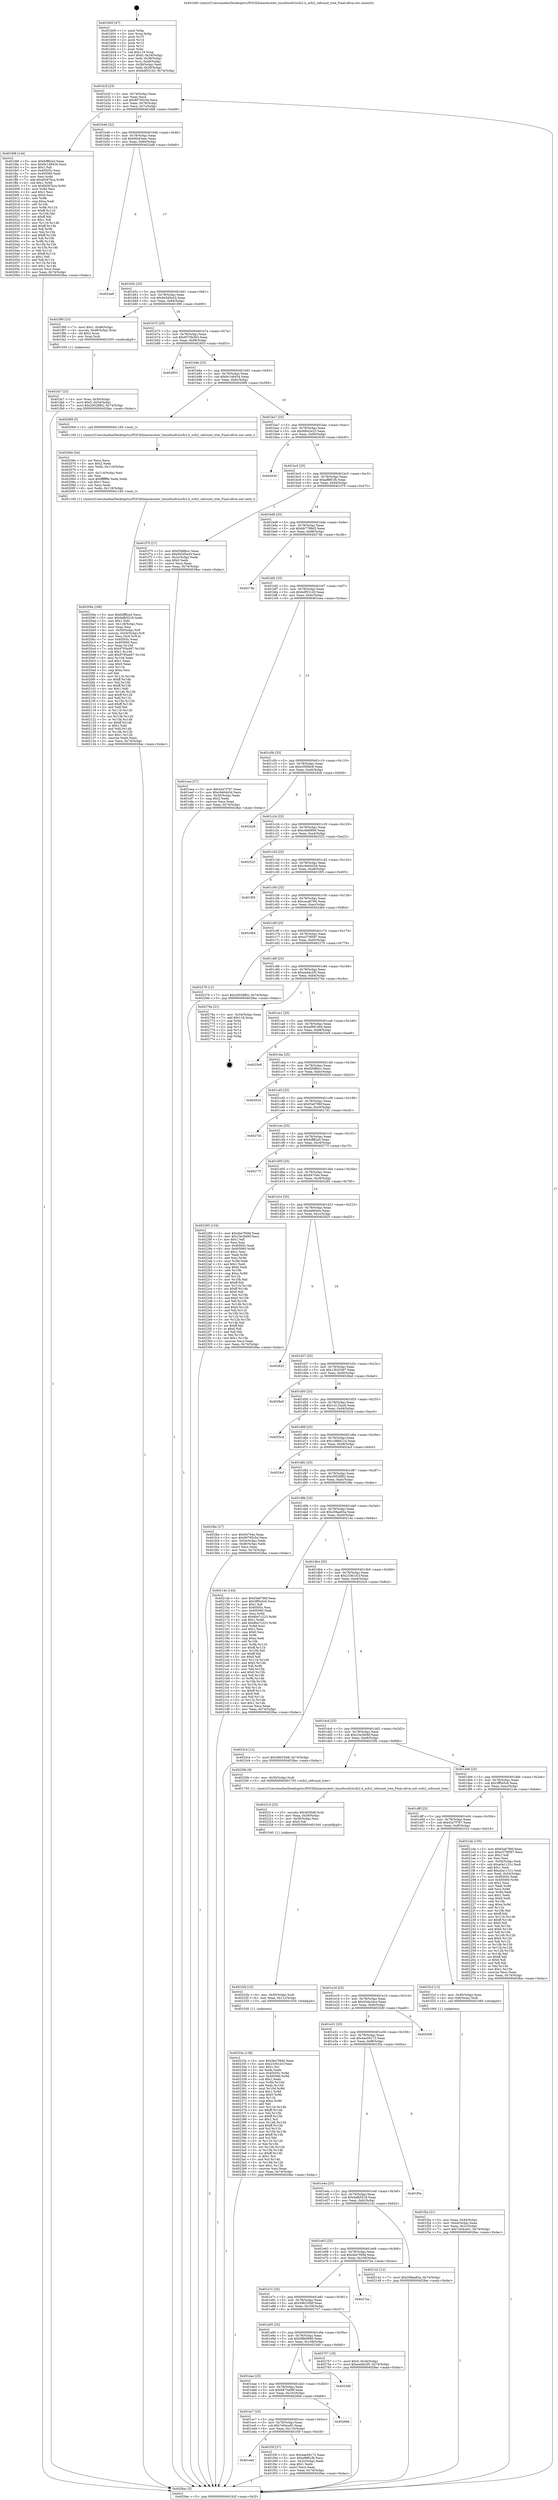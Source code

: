 digraph "0x401b00" {
  label = "0x401b00 (/mnt/c/Users/mathe/Desktop/tcc/POCII/binaries/extr_linuxfsocfs2ocfs2.h_ocfs2_refcount_tree_Final-ollvm.out::main(0))"
  labelloc = "t"
  node[shape=record]

  Entry [label="",width=0.3,height=0.3,shape=circle,fillcolor=black,style=filled]
  "0x401b2f" [label="{
     0x401b2f [23]\l
     | [instrs]\l
     &nbsp;&nbsp;0x401b2f \<+3\>: mov -0x74(%rbp),%eax\l
     &nbsp;&nbsp;0x401b32 \<+2\>: mov %eax,%ecx\l
     &nbsp;&nbsp;0x401b34 \<+6\>: sub $0x90795c5d,%ecx\l
     &nbsp;&nbsp;0x401b3a \<+3\>: mov %eax,-0x78(%rbp)\l
     &nbsp;&nbsp;0x401b3d \<+3\>: mov %ecx,-0x7c(%rbp)\l
     &nbsp;&nbsp;0x401b40 \<+6\>: je 0000000000401fd9 \<main+0x4d9\>\l
  }"]
  "0x401fd9" [label="{
     0x401fd9 [144]\l
     | [instrs]\l
     &nbsp;&nbsp;0x401fd9 \<+5\>: mov $0xfcff82a5,%eax\l
     &nbsp;&nbsp;0x401fde \<+5\>: mov $0x9c148434,%ecx\l
     &nbsp;&nbsp;0x401fe3 \<+2\>: mov $0x1,%dl\l
     &nbsp;&nbsp;0x401fe5 \<+7\>: mov 0x40505c,%esi\l
     &nbsp;&nbsp;0x401fec \<+7\>: mov 0x405060,%edi\l
     &nbsp;&nbsp;0x401ff3 \<+3\>: mov %esi,%r8d\l
     &nbsp;&nbsp;0x401ff6 \<+7\>: add $0xfd387bca,%r8d\l
     &nbsp;&nbsp;0x401ffd \<+4\>: sub $0x1,%r8d\l
     &nbsp;&nbsp;0x402001 \<+7\>: sub $0xfd387bca,%r8d\l
     &nbsp;&nbsp;0x402008 \<+4\>: imul %r8d,%esi\l
     &nbsp;&nbsp;0x40200c \<+3\>: and $0x1,%esi\l
     &nbsp;&nbsp;0x40200f \<+3\>: cmp $0x0,%esi\l
     &nbsp;&nbsp;0x402012 \<+4\>: sete %r9b\l
     &nbsp;&nbsp;0x402016 \<+3\>: cmp $0xa,%edi\l
     &nbsp;&nbsp;0x402019 \<+4\>: setl %r10b\l
     &nbsp;&nbsp;0x40201d \<+3\>: mov %r9b,%r11b\l
     &nbsp;&nbsp;0x402020 \<+4\>: xor $0xff,%r11b\l
     &nbsp;&nbsp;0x402024 \<+3\>: mov %r10b,%bl\l
     &nbsp;&nbsp;0x402027 \<+3\>: xor $0xff,%bl\l
     &nbsp;&nbsp;0x40202a \<+3\>: xor $0x1,%dl\l
     &nbsp;&nbsp;0x40202d \<+3\>: mov %r11b,%r14b\l
     &nbsp;&nbsp;0x402030 \<+4\>: and $0xff,%r14b\l
     &nbsp;&nbsp;0x402034 \<+3\>: and %dl,%r9b\l
     &nbsp;&nbsp;0x402037 \<+3\>: mov %bl,%r15b\l
     &nbsp;&nbsp;0x40203a \<+4\>: and $0xff,%r15b\l
     &nbsp;&nbsp;0x40203e \<+3\>: and %dl,%r10b\l
     &nbsp;&nbsp;0x402041 \<+3\>: or %r9b,%r14b\l
     &nbsp;&nbsp;0x402044 \<+3\>: or %r10b,%r15b\l
     &nbsp;&nbsp;0x402047 \<+3\>: xor %r15b,%r14b\l
     &nbsp;&nbsp;0x40204a \<+3\>: or %bl,%r11b\l
     &nbsp;&nbsp;0x40204d \<+4\>: xor $0xff,%r11b\l
     &nbsp;&nbsp;0x402051 \<+3\>: or $0x1,%dl\l
     &nbsp;&nbsp;0x402054 \<+3\>: and %dl,%r11b\l
     &nbsp;&nbsp;0x402057 \<+3\>: or %r11b,%r14b\l
     &nbsp;&nbsp;0x40205a \<+4\>: test $0x1,%r14b\l
     &nbsp;&nbsp;0x40205e \<+3\>: cmovne %ecx,%eax\l
     &nbsp;&nbsp;0x402061 \<+3\>: mov %eax,-0x74(%rbp)\l
     &nbsp;&nbsp;0x402064 \<+5\>: jmp 00000000004028ac \<main+0xdac\>\l
  }"]
  "0x401b46" [label="{
     0x401b46 [22]\l
     | [instrs]\l
     &nbsp;&nbsp;0x401b46 \<+5\>: jmp 0000000000401b4b \<main+0x4b\>\l
     &nbsp;&nbsp;0x401b4b \<+3\>: mov -0x78(%rbp),%eax\l
     &nbsp;&nbsp;0x401b4e \<+5\>: sub $0x90c63eec,%eax\l
     &nbsp;&nbsp;0x401b53 \<+3\>: mov %eax,-0x80(%rbp)\l
     &nbsp;&nbsp;0x401b56 \<+6\>: je 00000000004024a8 \<main+0x9a8\>\l
  }"]
  Exit [label="",width=0.3,height=0.3,shape=circle,fillcolor=black,style=filled,peripheries=2]
  "0x4024a8" [label="{
     0x4024a8\l
  }", style=dashed]
  "0x401b5c" [label="{
     0x401b5c [25]\l
     | [instrs]\l
     &nbsp;&nbsp;0x401b5c \<+5\>: jmp 0000000000401b61 \<main+0x61\>\l
     &nbsp;&nbsp;0x401b61 \<+3\>: mov -0x78(%rbp),%eax\l
     &nbsp;&nbsp;0x401b64 \<+5\>: sub $0x945d5e43,%eax\l
     &nbsp;&nbsp;0x401b69 \<+6\>: mov %eax,-0x84(%rbp)\l
     &nbsp;&nbsp;0x401b6f \<+6\>: je 0000000000401f90 \<main+0x490\>\l
  }"]
  "0x40233a" [label="{
     0x40233a [138]\l
     | [instrs]\l
     &nbsp;&nbsp;0x40233a \<+5\>: mov $0x4be7f49d,%eax\l
     &nbsp;&nbsp;0x40233f \<+5\>: mov $0x23361d1f,%esi\l
     &nbsp;&nbsp;0x402344 \<+2\>: mov $0x1,%cl\l
     &nbsp;&nbsp;0x402346 \<+2\>: xor %edx,%edx\l
     &nbsp;&nbsp;0x402348 \<+8\>: mov 0x40505c,%r8d\l
     &nbsp;&nbsp;0x402350 \<+8\>: mov 0x405060,%r9d\l
     &nbsp;&nbsp;0x402358 \<+3\>: sub $0x1,%edx\l
     &nbsp;&nbsp;0x40235b \<+3\>: mov %r8d,%r10d\l
     &nbsp;&nbsp;0x40235e \<+3\>: add %edx,%r10d\l
     &nbsp;&nbsp;0x402361 \<+4\>: imul %r10d,%r8d\l
     &nbsp;&nbsp;0x402365 \<+4\>: and $0x1,%r8d\l
     &nbsp;&nbsp;0x402369 \<+4\>: cmp $0x0,%r8d\l
     &nbsp;&nbsp;0x40236d \<+4\>: sete %r11b\l
     &nbsp;&nbsp;0x402371 \<+4\>: cmp $0xa,%r9d\l
     &nbsp;&nbsp;0x402375 \<+3\>: setl %bl\l
     &nbsp;&nbsp;0x402378 \<+3\>: mov %r11b,%r14b\l
     &nbsp;&nbsp;0x40237b \<+4\>: xor $0xff,%r14b\l
     &nbsp;&nbsp;0x40237f \<+3\>: mov %bl,%r15b\l
     &nbsp;&nbsp;0x402382 \<+4\>: xor $0xff,%r15b\l
     &nbsp;&nbsp;0x402386 \<+3\>: xor $0x1,%cl\l
     &nbsp;&nbsp;0x402389 \<+3\>: mov %r14b,%r12b\l
     &nbsp;&nbsp;0x40238c \<+4\>: and $0xff,%r12b\l
     &nbsp;&nbsp;0x402390 \<+3\>: and %cl,%r11b\l
     &nbsp;&nbsp;0x402393 \<+3\>: mov %r15b,%r13b\l
     &nbsp;&nbsp;0x402396 \<+4\>: and $0xff,%r13b\l
     &nbsp;&nbsp;0x40239a \<+2\>: and %cl,%bl\l
     &nbsp;&nbsp;0x40239c \<+3\>: or %r11b,%r12b\l
     &nbsp;&nbsp;0x40239f \<+3\>: or %bl,%r13b\l
     &nbsp;&nbsp;0x4023a2 \<+3\>: xor %r13b,%r12b\l
     &nbsp;&nbsp;0x4023a5 \<+3\>: or %r15b,%r14b\l
     &nbsp;&nbsp;0x4023a8 \<+4\>: xor $0xff,%r14b\l
     &nbsp;&nbsp;0x4023ac \<+3\>: or $0x1,%cl\l
     &nbsp;&nbsp;0x4023af \<+3\>: and %cl,%r14b\l
     &nbsp;&nbsp;0x4023b2 \<+3\>: or %r14b,%r12b\l
     &nbsp;&nbsp;0x4023b5 \<+4\>: test $0x1,%r12b\l
     &nbsp;&nbsp;0x4023b9 \<+3\>: cmovne %esi,%eax\l
     &nbsp;&nbsp;0x4023bc \<+3\>: mov %eax,-0x74(%rbp)\l
     &nbsp;&nbsp;0x4023bf \<+5\>: jmp 00000000004028ac \<main+0xdac\>\l
  }"]
  "0x401f90" [label="{
     0x401f90 [23]\l
     | [instrs]\l
     &nbsp;&nbsp;0x401f90 \<+7\>: movl $0x1,-0x48(%rbp)\l
     &nbsp;&nbsp;0x401f97 \<+4\>: movslq -0x48(%rbp),%rax\l
     &nbsp;&nbsp;0x401f9b \<+4\>: shl $0x2,%rax\l
     &nbsp;&nbsp;0x401f9f \<+3\>: mov %rax,%rdi\l
     &nbsp;&nbsp;0x401fa2 \<+5\>: call 0000000000401050 \<malloc@plt\>\l
     | [calls]\l
     &nbsp;&nbsp;0x401050 \{1\} (unknown)\l
  }"]
  "0x401b75" [label="{
     0x401b75 [25]\l
     | [instrs]\l
     &nbsp;&nbsp;0x401b75 \<+5\>: jmp 0000000000401b7a \<main+0x7a\>\l
     &nbsp;&nbsp;0x401b7a \<+3\>: mov -0x78(%rbp),%eax\l
     &nbsp;&nbsp;0x401b7d \<+5\>: sub $0x9570b363,%eax\l
     &nbsp;&nbsp;0x401b82 \<+6\>: mov %eax,-0x88(%rbp)\l
     &nbsp;&nbsp;0x401b88 \<+6\>: je 0000000000402853 \<main+0xd53\>\l
  }"]
  "0x40232b" [label="{
     0x40232b [15]\l
     | [instrs]\l
     &nbsp;&nbsp;0x40232b \<+4\>: mov -0x50(%rbp),%rdi\l
     &nbsp;&nbsp;0x40232f \<+6\>: mov %eax,-0x11c(%rbp)\l
     &nbsp;&nbsp;0x402335 \<+5\>: call 0000000000401030 \<free@plt\>\l
     | [calls]\l
     &nbsp;&nbsp;0x401030 \{1\} (unknown)\l
  }"]
  "0x402853" [label="{
     0x402853\l
  }", style=dashed]
  "0x401b8e" [label="{
     0x401b8e [25]\l
     | [instrs]\l
     &nbsp;&nbsp;0x401b8e \<+5\>: jmp 0000000000401b93 \<main+0x93\>\l
     &nbsp;&nbsp;0x401b93 \<+3\>: mov -0x78(%rbp),%eax\l
     &nbsp;&nbsp;0x401b96 \<+5\>: sub $0x9c148434,%eax\l
     &nbsp;&nbsp;0x401b9b \<+6\>: mov %eax,-0x8c(%rbp)\l
     &nbsp;&nbsp;0x401ba1 \<+6\>: je 0000000000402069 \<main+0x569\>\l
  }"]
  "0x402314" [label="{
     0x402314 [23]\l
     | [instrs]\l
     &nbsp;&nbsp;0x402314 \<+10\>: movabs $0x4030d6,%rdi\l
     &nbsp;&nbsp;0x40231e \<+3\>: mov %eax,-0x58(%rbp)\l
     &nbsp;&nbsp;0x402321 \<+3\>: mov -0x58(%rbp),%esi\l
     &nbsp;&nbsp;0x402324 \<+2\>: mov $0x0,%al\l
     &nbsp;&nbsp;0x402326 \<+5\>: call 0000000000401040 \<printf@plt\>\l
     | [calls]\l
     &nbsp;&nbsp;0x401040 \{1\} (unknown)\l
  }"]
  "0x402069" [label="{
     0x402069 [5]\l
     | [instrs]\l
     &nbsp;&nbsp;0x402069 \<+5\>: call 0000000000401160 \<next_i\>\l
     | [calls]\l
     &nbsp;&nbsp;0x401160 \{1\} (/mnt/c/Users/mathe/Desktop/tcc/POCII/binaries/extr_linuxfsocfs2ocfs2.h_ocfs2_refcount_tree_Final-ollvm.out::next_i)\l
  }"]
  "0x401ba7" [label="{
     0x401ba7 [25]\l
     | [instrs]\l
     &nbsp;&nbsp;0x401ba7 \<+5\>: jmp 0000000000401bac \<main+0xac\>\l
     &nbsp;&nbsp;0x401bac \<+3\>: mov -0x78(%rbp),%eax\l
     &nbsp;&nbsp;0x401baf \<+5\>: sub $0x9fb42e23,%eax\l
     &nbsp;&nbsp;0x401bb4 \<+6\>: mov %eax,-0x90(%rbp)\l
     &nbsp;&nbsp;0x401bba \<+6\>: je 0000000000402630 \<main+0xb30\>\l
  }"]
  "0x40209a" [label="{
     0x40209a [168]\l
     | [instrs]\l
     &nbsp;&nbsp;0x40209a \<+5\>: mov $0xfcff82a5,%ecx\l
     &nbsp;&nbsp;0x40209f \<+5\>: mov $0x4afb5518,%edx\l
     &nbsp;&nbsp;0x4020a4 \<+3\>: mov $0x1,%dil\l
     &nbsp;&nbsp;0x4020a7 \<+6\>: mov -0x118(%rbp),%esi\l
     &nbsp;&nbsp;0x4020ad \<+3\>: imul %eax,%esi\l
     &nbsp;&nbsp;0x4020b0 \<+4\>: mov -0x50(%rbp),%r8\l
     &nbsp;&nbsp;0x4020b4 \<+4\>: movslq -0x54(%rbp),%r9\l
     &nbsp;&nbsp;0x4020b8 \<+4\>: mov %esi,(%r8,%r9,4)\l
     &nbsp;&nbsp;0x4020bc \<+7\>: mov 0x40505c,%eax\l
     &nbsp;&nbsp;0x4020c3 \<+7\>: mov 0x405060,%esi\l
     &nbsp;&nbsp;0x4020ca \<+3\>: mov %eax,%r10d\l
     &nbsp;&nbsp;0x4020cd \<+7\>: sub $0x9795a497,%r10d\l
     &nbsp;&nbsp;0x4020d4 \<+4\>: sub $0x1,%r10d\l
     &nbsp;&nbsp;0x4020d8 \<+7\>: add $0x9795a497,%r10d\l
     &nbsp;&nbsp;0x4020df \<+4\>: imul %r10d,%eax\l
     &nbsp;&nbsp;0x4020e3 \<+3\>: and $0x1,%eax\l
     &nbsp;&nbsp;0x4020e6 \<+3\>: cmp $0x0,%eax\l
     &nbsp;&nbsp;0x4020e9 \<+4\>: sete %r11b\l
     &nbsp;&nbsp;0x4020ed \<+3\>: cmp $0xa,%esi\l
     &nbsp;&nbsp;0x4020f0 \<+3\>: setl %bl\l
     &nbsp;&nbsp;0x4020f3 \<+3\>: mov %r11b,%r14b\l
     &nbsp;&nbsp;0x4020f6 \<+4\>: xor $0xff,%r14b\l
     &nbsp;&nbsp;0x4020fa \<+3\>: mov %bl,%r15b\l
     &nbsp;&nbsp;0x4020fd \<+4\>: xor $0xff,%r15b\l
     &nbsp;&nbsp;0x402101 \<+4\>: xor $0x1,%dil\l
     &nbsp;&nbsp;0x402105 \<+3\>: mov %r14b,%r12b\l
     &nbsp;&nbsp;0x402108 \<+4\>: and $0xff,%r12b\l
     &nbsp;&nbsp;0x40210c \<+3\>: and %dil,%r11b\l
     &nbsp;&nbsp;0x40210f \<+3\>: mov %r15b,%r13b\l
     &nbsp;&nbsp;0x402112 \<+4\>: and $0xff,%r13b\l
     &nbsp;&nbsp;0x402116 \<+3\>: and %dil,%bl\l
     &nbsp;&nbsp;0x402119 \<+3\>: or %r11b,%r12b\l
     &nbsp;&nbsp;0x40211c \<+3\>: or %bl,%r13b\l
     &nbsp;&nbsp;0x40211f \<+3\>: xor %r13b,%r12b\l
     &nbsp;&nbsp;0x402122 \<+3\>: or %r15b,%r14b\l
     &nbsp;&nbsp;0x402125 \<+4\>: xor $0xff,%r14b\l
     &nbsp;&nbsp;0x402129 \<+4\>: or $0x1,%dil\l
     &nbsp;&nbsp;0x40212d \<+3\>: and %dil,%r14b\l
     &nbsp;&nbsp;0x402130 \<+3\>: or %r14b,%r12b\l
     &nbsp;&nbsp;0x402133 \<+4\>: test $0x1,%r12b\l
     &nbsp;&nbsp;0x402137 \<+3\>: cmovne %edx,%ecx\l
     &nbsp;&nbsp;0x40213a \<+3\>: mov %ecx,-0x74(%rbp)\l
     &nbsp;&nbsp;0x40213d \<+5\>: jmp 00000000004028ac \<main+0xdac\>\l
  }"]
  "0x402630" [label="{
     0x402630\l
  }", style=dashed]
  "0x401bc0" [label="{
     0x401bc0 [25]\l
     | [instrs]\l
     &nbsp;&nbsp;0x401bc0 \<+5\>: jmp 0000000000401bc5 \<main+0xc5\>\l
     &nbsp;&nbsp;0x401bc5 \<+3\>: mov -0x78(%rbp),%eax\l
     &nbsp;&nbsp;0x401bc8 \<+5\>: sub $0xaf8f61fb,%eax\l
     &nbsp;&nbsp;0x401bcd \<+6\>: mov %eax,-0x94(%rbp)\l
     &nbsp;&nbsp;0x401bd3 \<+6\>: je 0000000000401f75 \<main+0x475\>\l
  }"]
  "0x40206e" [label="{
     0x40206e [44]\l
     | [instrs]\l
     &nbsp;&nbsp;0x40206e \<+2\>: xor %ecx,%ecx\l
     &nbsp;&nbsp;0x402070 \<+5\>: mov $0x2,%edx\l
     &nbsp;&nbsp;0x402075 \<+6\>: mov %edx,-0x114(%rbp)\l
     &nbsp;&nbsp;0x40207b \<+1\>: cltd\l
     &nbsp;&nbsp;0x40207c \<+6\>: mov -0x114(%rbp),%esi\l
     &nbsp;&nbsp;0x402082 \<+2\>: idiv %esi\l
     &nbsp;&nbsp;0x402084 \<+6\>: imul $0xfffffffe,%edx,%edx\l
     &nbsp;&nbsp;0x40208a \<+3\>: sub $0x1,%ecx\l
     &nbsp;&nbsp;0x40208d \<+2\>: sub %ecx,%edx\l
     &nbsp;&nbsp;0x40208f \<+6\>: mov %edx,-0x118(%rbp)\l
     &nbsp;&nbsp;0x402095 \<+5\>: call 0000000000401160 \<next_i\>\l
     | [calls]\l
     &nbsp;&nbsp;0x401160 \{1\} (/mnt/c/Users/mathe/Desktop/tcc/POCII/binaries/extr_linuxfsocfs2ocfs2.h_ocfs2_refcount_tree_Final-ollvm.out::next_i)\l
  }"]
  "0x401f75" [label="{
     0x401f75 [27]\l
     | [instrs]\l
     &nbsp;&nbsp;0x401f75 \<+5\>: mov $0xf2fd8bcc,%eax\l
     &nbsp;&nbsp;0x401f7a \<+5\>: mov $0x945d5e43,%ecx\l
     &nbsp;&nbsp;0x401f7f \<+3\>: mov -0x2c(%rbp),%edx\l
     &nbsp;&nbsp;0x401f82 \<+3\>: cmp $0x0,%edx\l
     &nbsp;&nbsp;0x401f85 \<+3\>: cmove %ecx,%eax\l
     &nbsp;&nbsp;0x401f88 \<+3\>: mov %eax,-0x74(%rbp)\l
     &nbsp;&nbsp;0x401f8b \<+5\>: jmp 00000000004028ac \<main+0xdac\>\l
  }"]
  "0x401bd9" [label="{
     0x401bd9 [25]\l
     | [instrs]\l
     &nbsp;&nbsp;0x401bd9 \<+5\>: jmp 0000000000401bde \<main+0xde\>\l
     &nbsp;&nbsp;0x401bde \<+3\>: mov -0x78(%rbp),%eax\l
     &nbsp;&nbsp;0x401be1 \<+5\>: sub $0xbb7789d3,%eax\l
     &nbsp;&nbsp;0x401be6 \<+6\>: mov %eax,-0x98(%rbp)\l
     &nbsp;&nbsp;0x401bec \<+6\>: je 000000000040274b \<main+0xc4b\>\l
  }"]
  "0x401fa7" [label="{
     0x401fa7 [23]\l
     | [instrs]\l
     &nbsp;&nbsp;0x401fa7 \<+4\>: mov %rax,-0x50(%rbp)\l
     &nbsp;&nbsp;0x401fab \<+7\>: movl $0x0,-0x54(%rbp)\l
     &nbsp;&nbsp;0x401fb2 \<+7\>: movl $0x20028f62,-0x74(%rbp)\l
     &nbsp;&nbsp;0x401fb9 \<+5\>: jmp 00000000004028ac \<main+0xdac\>\l
  }"]
  "0x40274b" [label="{
     0x40274b\l
  }", style=dashed]
  "0x401bf2" [label="{
     0x401bf2 [25]\l
     | [instrs]\l
     &nbsp;&nbsp;0x401bf2 \<+5\>: jmp 0000000000401bf7 \<main+0xf7\>\l
     &nbsp;&nbsp;0x401bf7 \<+3\>: mov -0x78(%rbp),%eax\l
     &nbsp;&nbsp;0x401bfa \<+5\>: sub $0xbdf531d3,%eax\l
     &nbsp;&nbsp;0x401bff \<+6\>: mov %eax,-0x9c(%rbp)\l
     &nbsp;&nbsp;0x401c05 \<+6\>: je 0000000000401eea \<main+0x3ea\>\l
  }"]
  "0x401ee0" [label="{
     0x401ee0\l
  }", style=dashed]
  "0x401eea" [label="{
     0x401eea [27]\l
     | [instrs]\l
     &nbsp;&nbsp;0x401eea \<+5\>: mov $0x42e7f787,%eax\l
     &nbsp;&nbsp;0x401eef \<+5\>: mov $0xc9e6443d,%ecx\l
     &nbsp;&nbsp;0x401ef4 \<+3\>: mov -0x30(%rbp),%edx\l
     &nbsp;&nbsp;0x401ef7 \<+3\>: cmp $0x2,%edx\l
     &nbsp;&nbsp;0x401efa \<+3\>: cmovne %ecx,%eax\l
     &nbsp;&nbsp;0x401efd \<+3\>: mov %eax,-0x74(%rbp)\l
     &nbsp;&nbsp;0x401f00 \<+5\>: jmp 00000000004028ac \<main+0xdac\>\l
  }"]
  "0x401c0b" [label="{
     0x401c0b [25]\l
     | [instrs]\l
     &nbsp;&nbsp;0x401c0b \<+5\>: jmp 0000000000401c10 \<main+0x110\>\l
     &nbsp;&nbsp;0x401c10 \<+3\>: mov -0x78(%rbp),%eax\l
     &nbsp;&nbsp;0x401c13 \<+5\>: sub $0xc059fdc8,%eax\l
     &nbsp;&nbsp;0x401c18 \<+6\>: mov %eax,-0xa0(%rbp)\l
     &nbsp;&nbsp;0x401c1e \<+6\>: je 0000000000402428 \<main+0x928\>\l
  }"]
  "0x4028ac" [label="{
     0x4028ac [5]\l
     | [instrs]\l
     &nbsp;&nbsp;0x4028ac \<+5\>: jmp 0000000000401b2f \<main+0x2f\>\l
  }"]
  "0x401b00" [label="{
     0x401b00 [47]\l
     | [instrs]\l
     &nbsp;&nbsp;0x401b00 \<+1\>: push %rbp\l
     &nbsp;&nbsp;0x401b01 \<+3\>: mov %rsp,%rbp\l
     &nbsp;&nbsp;0x401b04 \<+2\>: push %r15\l
     &nbsp;&nbsp;0x401b06 \<+2\>: push %r14\l
     &nbsp;&nbsp;0x401b08 \<+2\>: push %r13\l
     &nbsp;&nbsp;0x401b0a \<+2\>: push %r12\l
     &nbsp;&nbsp;0x401b0c \<+1\>: push %rbx\l
     &nbsp;&nbsp;0x401b0d \<+7\>: sub $0x118,%rsp\l
     &nbsp;&nbsp;0x401b14 \<+7\>: movl $0x0,-0x34(%rbp)\l
     &nbsp;&nbsp;0x401b1b \<+3\>: mov %edi,-0x38(%rbp)\l
     &nbsp;&nbsp;0x401b1e \<+4\>: mov %rsi,-0x40(%rbp)\l
     &nbsp;&nbsp;0x401b22 \<+3\>: mov -0x38(%rbp),%edi\l
     &nbsp;&nbsp;0x401b25 \<+3\>: mov %edi,-0x30(%rbp)\l
     &nbsp;&nbsp;0x401b28 \<+7\>: movl $0xbdf531d3,-0x74(%rbp)\l
  }"]
  "0x401f3f" [label="{
     0x401f3f [27]\l
     | [instrs]\l
     &nbsp;&nbsp;0x401f3f \<+5\>: mov $0x4ae58172,%eax\l
     &nbsp;&nbsp;0x401f44 \<+5\>: mov $0xaf8f61fb,%ecx\l
     &nbsp;&nbsp;0x401f49 \<+3\>: mov -0x2c(%rbp),%edx\l
     &nbsp;&nbsp;0x401f4c \<+3\>: cmp $0x1,%edx\l
     &nbsp;&nbsp;0x401f4f \<+3\>: cmovl %ecx,%eax\l
     &nbsp;&nbsp;0x401f52 \<+3\>: mov %eax,-0x74(%rbp)\l
     &nbsp;&nbsp;0x401f55 \<+5\>: jmp 00000000004028ac \<main+0xdac\>\l
  }"]
  "0x402428" [label="{
     0x402428\l
  }", style=dashed]
  "0x401c24" [label="{
     0x401c24 [25]\l
     | [instrs]\l
     &nbsp;&nbsp;0x401c24 \<+5\>: jmp 0000000000401c29 \<main+0x129\>\l
     &nbsp;&nbsp;0x401c29 \<+3\>: mov -0x78(%rbp),%eax\l
     &nbsp;&nbsp;0x401c2c \<+5\>: sub $0xc9a69f49,%eax\l
     &nbsp;&nbsp;0x401c31 \<+6\>: mov %eax,-0xa4(%rbp)\l
     &nbsp;&nbsp;0x401c37 \<+6\>: je 0000000000402522 \<main+0xa22\>\l
  }"]
  "0x401ec7" [label="{
     0x401ec7 [25]\l
     | [instrs]\l
     &nbsp;&nbsp;0x401ec7 \<+5\>: jmp 0000000000401ecc \<main+0x3cc\>\l
     &nbsp;&nbsp;0x401ecc \<+3\>: mov -0x78(%rbp),%eax\l
     &nbsp;&nbsp;0x401ecf \<+5\>: sub $0x7e04ca91,%eax\l
     &nbsp;&nbsp;0x401ed4 \<+6\>: mov %eax,-0x110(%rbp)\l
     &nbsp;&nbsp;0x401eda \<+6\>: je 0000000000401f3f \<main+0x43f\>\l
  }"]
  "0x402522" [label="{
     0x402522\l
  }", style=dashed]
  "0x401c3d" [label="{
     0x401c3d [25]\l
     | [instrs]\l
     &nbsp;&nbsp;0x401c3d \<+5\>: jmp 0000000000401c42 \<main+0x142\>\l
     &nbsp;&nbsp;0x401c42 \<+3\>: mov -0x78(%rbp),%eax\l
     &nbsp;&nbsp;0x401c45 \<+5\>: sub $0xc9e6443d,%eax\l
     &nbsp;&nbsp;0x401c4a \<+6\>: mov %eax,-0xa8(%rbp)\l
     &nbsp;&nbsp;0x401c50 \<+6\>: je 0000000000401f05 \<main+0x405\>\l
  }"]
  "0x4026b6" [label="{
     0x4026b6\l
  }", style=dashed]
  "0x401f05" [label="{
     0x401f05\l
  }", style=dashed]
  "0x401c56" [label="{
     0x401c56 [25]\l
     | [instrs]\l
     &nbsp;&nbsp;0x401c56 \<+5\>: jmp 0000000000401c5b \<main+0x15b\>\l
     &nbsp;&nbsp;0x401c5b \<+3\>: mov -0x78(%rbp),%eax\l
     &nbsp;&nbsp;0x401c5e \<+5\>: sub $0xcaca6766,%eax\l
     &nbsp;&nbsp;0x401c63 \<+6\>: mov %eax,-0xac(%rbp)\l
     &nbsp;&nbsp;0x401c69 \<+6\>: je 00000000004024b4 \<main+0x9b4\>\l
  }"]
  "0x401eae" [label="{
     0x401eae [25]\l
     | [instrs]\l
     &nbsp;&nbsp;0x401eae \<+5\>: jmp 0000000000401eb3 \<main+0x3b3\>\l
     &nbsp;&nbsp;0x401eb3 \<+3\>: mov -0x78(%rbp),%eax\l
     &nbsp;&nbsp;0x401eb6 \<+5\>: sub $0x6873a09f,%eax\l
     &nbsp;&nbsp;0x401ebb \<+6\>: mov %eax,-0x10c(%rbp)\l
     &nbsp;&nbsp;0x401ec1 \<+6\>: je 00000000004026b6 \<main+0xbb6\>\l
  }"]
  "0x4024b4" [label="{
     0x4024b4\l
  }", style=dashed]
  "0x401c6f" [label="{
     0x401c6f [25]\l
     | [instrs]\l
     &nbsp;&nbsp;0x401c6f \<+5\>: jmp 0000000000401c74 \<main+0x174\>\l
     &nbsp;&nbsp;0x401c74 \<+3\>: mov -0x78(%rbp),%eax\l
     &nbsp;&nbsp;0x401c77 \<+5\>: sub $0xe370f597,%eax\l
     &nbsp;&nbsp;0x401c7c \<+6\>: mov %eax,-0xb0(%rbp)\l
     &nbsp;&nbsp;0x401c82 \<+6\>: je 0000000000402279 \<main+0x779\>\l
  }"]
  "0x4023d0" [label="{
     0x4023d0\l
  }", style=dashed]
  "0x402279" [label="{
     0x402279 [12]\l
     | [instrs]\l
     &nbsp;&nbsp;0x402279 \<+7\>: movl $0x20028f62,-0x74(%rbp)\l
     &nbsp;&nbsp;0x402280 \<+5\>: jmp 00000000004028ac \<main+0xdac\>\l
  }"]
  "0x401c88" [label="{
     0x401c88 [25]\l
     | [instrs]\l
     &nbsp;&nbsp;0x401c88 \<+5\>: jmp 0000000000401c8d \<main+0x18d\>\l
     &nbsp;&nbsp;0x401c8d \<+3\>: mov -0x78(%rbp),%eax\l
     &nbsp;&nbsp;0x401c90 \<+5\>: sub $0xea4dc2f5,%eax\l
     &nbsp;&nbsp;0x401c95 \<+6\>: mov %eax,-0xb4(%rbp)\l
     &nbsp;&nbsp;0x401c9b \<+6\>: je 000000000040276a \<main+0xc6a\>\l
  }"]
  "0x401e95" [label="{
     0x401e95 [25]\l
     | [instrs]\l
     &nbsp;&nbsp;0x401e95 \<+5\>: jmp 0000000000401e9a \<main+0x39a\>\l
     &nbsp;&nbsp;0x401e9a \<+3\>: mov -0x78(%rbp),%eax\l
     &nbsp;&nbsp;0x401e9d \<+5\>: sub $0x5f9b9990,%eax\l
     &nbsp;&nbsp;0x401ea2 \<+6\>: mov %eax,-0x108(%rbp)\l
     &nbsp;&nbsp;0x401ea8 \<+6\>: je 00000000004023d0 \<main+0x8d0\>\l
  }"]
  "0x40276a" [label="{
     0x40276a [21]\l
     | [instrs]\l
     &nbsp;&nbsp;0x40276a \<+3\>: mov -0x34(%rbp),%eax\l
     &nbsp;&nbsp;0x40276d \<+7\>: add $0x118,%rsp\l
     &nbsp;&nbsp;0x402774 \<+1\>: pop %rbx\l
     &nbsp;&nbsp;0x402775 \<+2\>: pop %r12\l
     &nbsp;&nbsp;0x402777 \<+2\>: pop %r13\l
     &nbsp;&nbsp;0x402779 \<+2\>: pop %r14\l
     &nbsp;&nbsp;0x40277b \<+2\>: pop %r15\l
     &nbsp;&nbsp;0x40277d \<+1\>: pop %rbp\l
     &nbsp;&nbsp;0x40277e \<+1\>: ret\l
  }"]
  "0x401ca1" [label="{
     0x401ca1 [25]\l
     | [instrs]\l
     &nbsp;&nbsp;0x401ca1 \<+5\>: jmp 0000000000401ca6 \<main+0x1a6\>\l
     &nbsp;&nbsp;0x401ca6 \<+3\>: mov -0x78(%rbp),%eax\l
     &nbsp;&nbsp;0x401ca9 \<+5\>: sub $0xef991904,%eax\l
     &nbsp;&nbsp;0x401cae \<+6\>: mov %eax,-0xb8(%rbp)\l
     &nbsp;&nbsp;0x401cb4 \<+6\>: je 00000000004025e9 \<main+0xae9\>\l
  }"]
  "0x402757" [label="{
     0x402757 [19]\l
     | [instrs]\l
     &nbsp;&nbsp;0x402757 \<+7\>: movl $0x0,-0x34(%rbp)\l
     &nbsp;&nbsp;0x40275e \<+7\>: movl $0xea4dc2f5,-0x74(%rbp)\l
     &nbsp;&nbsp;0x402765 \<+5\>: jmp 00000000004028ac \<main+0xdac\>\l
  }"]
  "0x4025e9" [label="{
     0x4025e9\l
  }", style=dashed]
  "0x401cba" [label="{
     0x401cba [25]\l
     | [instrs]\l
     &nbsp;&nbsp;0x401cba \<+5\>: jmp 0000000000401cbf \<main+0x1bf\>\l
     &nbsp;&nbsp;0x401cbf \<+3\>: mov -0x78(%rbp),%eax\l
     &nbsp;&nbsp;0x401cc2 \<+5\>: sub $0xf2fd8bcc,%eax\l
     &nbsp;&nbsp;0x401cc7 \<+6\>: mov %eax,-0xbc(%rbp)\l
     &nbsp;&nbsp;0x401ccd \<+6\>: je 0000000000402624 \<main+0xb24\>\l
  }"]
  "0x401e7c" [label="{
     0x401e7c [25]\l
     | [instrs]\l
     &nbsp;&nbsp;0x401e7c \<+5\>: jmp 0000000000401e81 \<main+0x381\>\l
     &nbsp;&nbsp;0x401e81 \<+3\>: mov -0x78(%rbp),%eax\l
     &nbsp;&nbsp;0x401e84 \<+5\>: sub $0x596330df,%eax\l
     &nbsp;&nbsp;0x401e89 \<+6\>: mov %eax,-0x104(%rbp)\l
     &nbsp;&nbsp;0x401e8f \<+6\>: je 0000000000402757 \<main+0xc57\>\l
  }"]
  "0x402624" [label="{
     0x402624\l
  }", style=dashed]
  "0x401cd3" [label="{
     0x401cd3 [25]\l
     | [instrs]\l
     &nbsp;&nbsp;0x401cd3 \<+5\>: jmp 0000000000401cd8 \<main+0x1d8\>\l
     &nbsp;&nbsp;0x401cd8 \<+3\>: mov -0x78(%rbp),%eax\l
     &nbsp;&nbsp;0x401cdb \<+5\>: sub $0xf3a6796f,%eax\l
     &nbsp;&nbsp;0x401ce0 \<+6\>: mov %eax,-0xc0(%rbp)\l
     &nbsp;&nbsp;0x401ce6 \<+6\>: je 00000000004027d1 \<main+0xcd1\>\l
  }"]
  "0x4027ea" [label="{
     0x4027ea\l
  }", style=dashed]
  "0x4027d1" [label="{
     0x4027d1\l
  }", style=dashed]
  "0x401cec" [label="{
     0x401cec [25]\l
     | [instrs]\l
     &nbsp;&nbsp;0x401cec \<+5\>: jmp 0000000000401cf1 \<main+0x1f1\>\l
     &nbsp;&nbsp;0x401cf1 \<+3\>: mov -0x78(%rbp),%eax\l
     &nbsp;&nbsp;0x401cf4 \<+5\>: sub $0xfcff82a5,%eax\l
     &nbsp;&nbsp;0x401cf9 \<+6\>: mov %eax,-0xc4(%rbp)\l
     &nbsp;&nbsp;0x401cff \<+6\>: je 000000000040277f \<main+0xc7f\>\l
  }"]
  "0x401e63" [label="{
     0x401e63 [25]\l
     | [instrs]\l
     &nbsp;&nbsp;0x401e63 \<+5\>: jmp 0000000000401e68 \<main+0x368\>\l
     &nbsp;&nbsp;0x401e68 \<+3\>: mov -0x78(%rbp),%eax\l
     &nbsp;&nbsp;0x401e6b \<+5\>: sub $0x4be7f49d,%eax\l
     &nbsp;&nbsp;0x401e70 \<+6\>: mov %eax,-0x100(%rbp)\l
     &nbsp;&nbsp;0x401e76 \<+6\>: je 00000000004027ea \<main+0xcea\>\l
  }"]
  "0x40277f" [label="{
     0x40277f\l
  }", style=dashed]
  "0x401d05" [label="{
     0x401d05 [25]\l
     | [instrs]\l
     &nbsp;&nbsp;0x401d05 \<+5\>: jmp 0000000000401d0a \<main+0x20a\>\l
     &nbsp;&nbsp;0x401d0a \<+3\>: mov -0x78(%rbp),%eax\l
     &nbsp;&nbsp;0x401d0d \<+5\>: sub $0x94704e,%eax\l
     &nbsp;&nbsp;0x401d12 \<+6\>: mov %eax,-0xc8(%rbp)\l
     &nbsp;&nbsp;0x401d18 \<+6\>: je 0000000000402285 \<main+0x785\>\l
  }"]
  "0x402142" [label="{
     0x402142 [12]\l
     | [instrs]\l
     &nbsp;&nbsp;0x402142 \<+7\>: movl $0x208ae83a,-0x74(%rbp)\l
     &nbsp;&nbsp;0x402149 \<+5\>: jmp 00000000004028ac \<main+0xdac\>\l
  }"]
  "0x402285" [label="{
     0x402285 [134]\l
     | [instrs]\l
     &nbsp;&nbsp;0x402285 \<+5\>: mov $0x4be7f49d,%eax\l
     &nbsp;&nbsp;0x40228a \<+5\>: mov $0x23e3b06f,%ecx\l
     &nbsp;&nbsp;0x40228f \<+2\>: mov $0x1,%dl\l
     &nbsp;&nbsp;0x402291 \<+2\>: xor %esi,%esi\l
     &nbsp;&nbsp;0x402293 \<+7\>: mov 0x40505c,%edi\l
     &nbsp;&nbsp;0x40229a \<+8\>: mov 0x405060,%r8d\l
     &nbsp;&nbsp;0x4022a2 \<+3\>: sub $0x1,%esi\l
     &nbsp;&nbsp;0x4022a5 \<+3\>: mov %edi,%r9d\l
     &nbsp;&nbsp;0x4022a8 \<+3\>: add %esi,%r9d\l
     &nbsp;&nbsp;0x4022ab \<+4\>: imul %r9d,%edi\l
     &nbsp;&nbsp;0x4022af \<+3\>: and $0x1,%edi\l
     &nbsp;&nbsp;0x4022b2 \<+3\>: cmp $0x0,%edi\l
     &nbsp;&nbsp;0x4022b5 \<+4\>: sete %r10b\l
     &nbsp;&nbsp;0x4022b9 \<+4\>: cmp $0xa,%r8d\l
     &nbsp;&nbsp;0x4022bd \<+4\>: setl %r11b\l
     &nbsp;&nbsp;0x4022c1 \<+3\>: mov %r10b,%bl\l
     &nbsp;&nbsp;0x4022c4 \<+3\>: xor $0xff,%bl\l
     &nbsp;&nbsp;0x4022c7 \<+3\>: mov %r11b,%r14b\l
     &nbsp;&nbsp;0x4022ca \<+4\>: xor $0xff,%r14b\l
     &nbsp;&nbsp;0x4022ce \<+3\>: xor $0x0,%dl\l
     &nbsp;&nbsp;0x4022d1 \<+3\>: mov %bl,%r15b\l
     &nbsp;&nbsp;0x4022d4 \<+4\>: and $0x0,%r15b\l
     &nbsp;&nbsp;0x4022d8 \<+3\>: and %dl,%r10b\l
     &nbsp;&nbsp;0x4022db \<+3\>: mov %r14b,%r12b\l
     &nbsp;&nbsp;0x4022de \<+4\>: and $0x0,%r12b\l
     &nbsp;&nbsp;0x4022e2 \<+3\>: and %dl,%r11b\l
     &nbsp;&nbsp;0x4022e5 \<+3\>: or %r10b,%r15b\l
     &nbsp;&nbsp;0x4022e8 \<+3\>: or %r11b,%r12b\l
     &nbsp;&nbsp;0x4022eb \<+3\>: xor %r12b,%r15b\l
     &nbsp;&nbsp;0x4022ee \<+3\>: or %r14b,%bl\l
     &nbsp;&nbsp;0x4022f1 \<+3\>: xor $0xff,%bl\l
     &nbsp;&nbsp;0x4022f4 \<+3\>: or $0x0,%dl\l
     &nbsp;&nbsp;0x4022f7 \<+2\>: and %dl,%bl\l
     &nbsp;&nbsp;0x4022f9 \<+3\>: or %bl,%r15b\l
     &nbsp;&nbsp;0x4022fc \<+4\>: test $0x1,%r15b\l
     &nbsp;&nbsp;0x402300 \<+3\>: cmovne %ecx,%eax\l
     &nbsp;&nbsp;0x402303 \<+3\>: mov %eax,-0x74(%rbp)\l
     &nbsp;&nbsp;0x402306 \<+5\>: jmp 00000000004028ac \<main+0xdac\>\l
  }"]
  "0x401d1e" [label="{
     0x401d1e [25]\l
     | [instrs]\l
     &nbsp;&nbsp;0x401d1e \<+5\>: jmp 0000000000401d23 \<main+0x223\>\l
     &nbsp;&nbsp;0x401d23 \<+3\>: mov -0x78(%rbp),%eax\l
     &nbsp;&nbsp;0x401d26 \<+5\>: sub $0xda90a0a,%eax\l
     &nbsp;&nbsp;0x401d2b \<+6\>: mov %eax,-0xcc(%rbp)\l
     &nbsp;&nbsp;0x401d31 \<+6\>: je 0000000000402825 \<main+0xd25\>\l
  }"]
  "0x401e4a" [label="{
     0x401e4a [25]\l
     | [instrs]\l
     &nbsp;&nbsp;0x401e4a \<+5\>: jmp 0000000000401e4f \<main+0x34f\>\l
     &nbsp;&nbsp;0x401e4f \<+3\>: mov -0x78(%rbp),%eax\l
     &nbsp;&nbsp;0x401e52 \<+5\>: sub $0x4afb5518,%eax\l
     &nbsp;&nbsp;0x401e57 \<+6\>: mov %eax,-0xfc(%rbp)\l
     &nbsp;&nbsp;0x401e5d \<+6\>: je 0000000000402142 \<main+0x642\>\l
  }"]
  "0x402825" [label="{
     0x402825\l
  }", style=dashed]
  "0x401d37" [label="{
     0x401d37 [25]\l
     | [instrs]\l
     &nbsp;&nbsp;0x401d37 \<+5\>: jmp 0000000000401d3c \<main+0x23c\>\l
     &nbsp;&nbsp;0x401d3c \<+3\>: mov -0x78(%rbp),%eax\l
     &nbsp;&nbsp;0x401d3f \<+5\>: sub $0x13b333d7,%eax\l
     &nbsp;&nbsp;0x401d44 \<+6\>: mov %eax,-0xd0(%rbp)\l
     &nbsp;&nbsp;0x401d4a \<+6\>: je 00000000004028a0 \<main+0xda0\>\l
  }"]
  "0x401f5a" [label="{
     0x401f5a\l
  }", style=dashed]
  "0x4028a0" [label="{
     0x4028a0\l
  }", style=dashed]
  "0x401d50" [label="{
     0x401d50 [25]\l
     | [instrs]\l
     &nbsp;&nbsp;0x401d50 \<+5\>: jmp 0000000000401d55 \<main+0x255\>\l
     &nbsp;&nbsp;0x401d55 \<+3\>: mov -0x78(%rbp),%eax\l
     &nbsp;&nbsp;0x401d58 \<+5\>: sub $0x1d132ac6,%eax\l
     &nbsp;&nbsp;0x401d5d \<+6\>: mov %eax,-0xd4(%rbp)\l
     &nbsp;&nbsp;0x401d63 \<+6\>: je 00000000004025c4 \<main+0xac4\>\l
  }"]
  "0x401e31" [label="{
     0x401e31 [25]\l
     | [instrs]\l
     &nbsp;&nbsp;0x401e31 \<+5\>: jmp 0000000000401e36 \<main+0x336\>\l
     &nbsp;&nbsp;0x401e36 \<+3\>: mov -0x78(%rbp),%eax\l
     &nbsp;&nbsp;0x401e39 \<+5\>: sub $0x4ae58172,%eax\l
     &nbsp;&nbsp;0x401e3e \<+6\>: mov %eax,-0xf8(%rbp)\l
     &nbsp;&nbsp;0x401e44 \<+6\>: je 0000000000401f5a \<main+0x45a\>\l
  }"]
  "0x4025c4" [label="{
     0x4025c4\l
  }", style=dashed]
  "0x401d69" [label="{
     0x401d69 [25]\l
     | [instrs]\l
     &nbsp;&nbsp;0x401d69 \<+5\>: jmp 0000000000401d6e \<main+0x26e\>\l
     &nbsp;&nbsp;0x401d6e \<+3\>: mov -0x78(%rbp),%eax\l
     &nbsp;&nbsp;0x401d71 \<+5\>: sub $0x1d88d11d,%eax\l
     &nbsp;&nbsp;0x401d76 \<+6\>: mov %eax,-0xd8(%rbp)\l
     &nbsp;&nbsp;0x401d7c \<+6\>: je 00000000004024cf \<main+0x9cf\>\l
  }"]
  "0x4025d0" [label="{
     0x4025d0\l
  }", style=dashed]
  "0x4024cf" [label="{
     0x4024cf\l
  }", style=dashed]
  "0x401d82" [label="{
     0x401d82 [25]\l
     | [instrs]\l
     &nbsp;&nbsp;0x401d82 \<+5\>: jmp 0000000000401d87 \<main+0x287\>\l
     &nbsp;&nbsp;0x401d87 \<+3\>: mov -0x78(%rbp),%eax\l
     &nbsp;&nbsp;0x401d8a \<+5\>: sub $0x20028f62,%eax\l
     &nbsp;&nbsp;0x401d8f \<+6\>: mov %eax,-0xdc(%rbp)\l
     &nbsp;&nbsp;0x401d95 \<+6\>: je 0000000000401fbe \<main+0x4be\>\l
  }"]
  "0x401f2a" [label="{
     0x401f2a [21]\l
     | [instrs]\l
     &nbsp;&nbsp;0x401f2a \<+3\>: mov %eax,-0x44(%rbp)\l
     &nbsp;&nbsp;0x401f2d \<+3\>: mov -0x44(%rbp),%eax\l
     &nbsp;&nbsp;0x401f30 \<+3\>: mov %eax,-0x2c(%rbp)\l
     &nbsp;&nbsp;0x401f33 \<+7\>: movl $0x7e04ca91,-0x74(%rbp)\l
     &nbsp;&nbsp;0x401f3a \<+5\>: jmp 00000000004028ac \<main+0xdac\>\l
  }"]
  "0x401fbe" [label="{
     0x401fbe [27]\l
     | [instrs]\l
     &nbsp;&nbsp;0x401fbe \<+5\>: mov $0x94704e,%eax\l
     &nbsp;&nbsp;0x401fc3 \<+5\>: mov $0x90795c5d,%ecx\l
     &nbsp;&nbsp;0x401fc8 \<+3\>: mov -0x54(%rbp),%edx\l
     &nbsp;&nbsp;0x401fcb \<+3\>: cmp -0x48(%rbp),%edx\l
     &nbsp;&nbsp;0x401fce \<+3\>: cmovl %ecx,%eax\l
     &nbsp;&nbsp;0x401fd1 \<+3\>: mov %eax,-0x74(%rbp)\l
     &nbsp;&nbsp;0x401fd4 \<+5\>: jmp 00000000004028ac \<main+0xdac\>\l
  }"]
  "0x401d9b" [label="{
     0x401d9b [25]\l
     | [instrs]\l
     &nbsp;&nbsp;0x401d9b \<+5\>: jmp 0000000000401da0 \<main+0x2a0\>\l
     &nbsp;&nbsp;0x401da0 \<+3\>: mov -0x78(%rbp),%eax\l
     &nbsp;&nbsp;0x401da3 \<+5\>: sub $0x208ae83a,%eax\l
     &nbsp;&nbsp;0x401da8 \<+6\>: mov %eax,-0xe0(%rbp)\l
     &nbsp;&nbsp;0x401dae \<+6\>: je 000000000040214e \<main+0x64e\>\l
  }"]
  "0x401e18" [label="{
     0x401e18 [25]\l
     | [instrs]\l
     &nbsp;&nbsp;0x401e18 \<+5\>: jmp 0000000000401e1d \<main+0x31d\>\l
     &nbsp;&nbsp;0x401e1d \<+3\>: mov -0x78(%rbp),%eax\l
     &nbsp;&nbsp;0x401e20 \<+5\>: sub $0x43da24ce,%eax\l
     &nbsp;&nbsp;0x401e25 \<+6\>: mov %eax,-0xf4(%rbp)\l
     &nbsp;&nbsp;0x401e2b \<+6\>: je 00000000004025d0 \<main+0xad0\>\l
  }"]
  "0x40214e" [label="{
     0x40214e [144]\l
     | [instrs]\l
     &nbsp;&nbsp;0x40214e \<+5\>: mov $0xf3a6796f,%eax\l
     &nbsp;&nbsp;0x402153 \<+5\>: mov $0x3ff5e5c6,%ecx\l
     &nbsp;&nbsp;0x402158 \<+2\>: mov $0x1,%dl\l
     &nbsp;&nbsp;0x40215a \<+7\>: mov 0x40505c,%esi\l
     &nbsp;&nbsp;0x402161 \<+7\>: mov 0x405060,%edi\l
     &nbsp;&nbsp;0x402168 \<+3\>: mov %esi,%r8d\l
     &nbsp;&nbsp;0x40216b \<+7\>: sub $0x8be7c223,%r8d\l
     &nbsp;&nbsp;0x402172 \<+4\>: sub $0x1,%r8d\l
     &nbsp;&nbsp;0x402176 \<+7\>: add $0x8be7c223,%r8d\l
     &nbsp;&nbsp;0x40217d \<+4\>: imul %r8d,%esi\l
     &nbsp;&nbsp;0x402181 \<+3\>: and $0x1,%esi\l
     &nbsp;&nbsp;0x402184 \<+3\>: cmp $0x0,%esi\l
     &nbsp;&nbsp;0x402187 \<+4\>: sete %r9b\l
     &nbsp;&nbsp;0x40218b \<+3\>: cmp $0xa,%edi\l
     &nbsp;&nbsp;0x40218e \<+4\>: setl %r10b\l
     &nbsp;&nbsp;0x402192 \<+3\>: mov %r9b,%r11b\l
     &nbsp;&nbsp;0x402195 \<+4\>: xor $0xff,%r11b\l
     &nbsp;&nbsp;0x402199 \<+3\>: mov %r10b,%bl\l
     &nbsp;&nbsp;0x40219c \<+3\>: xor $0xff,%bl\l
     &nbsp;&nbsp;0x40219f \<+3\>: xor $0x0,%dl\l
     &nbsp;&nbsp;0x4021a2 \<+3\>: mov %r11b,%r14b\l
     &nbsp;&nbsp;0x4021a5 \<+4\>: and $0x0,%r14b\l
     &nbsp;&nbsp;0x4021a9 \<+3\>: and %dl,%r9b\l
     &nbsp;&nbsp;0x4021ac \<+3\>: mov %bl,%r15b\l
     &nbsp;&nbsp;0x4021af \<+4\>: and $0x0,%r15b\l
     &nbsp;&nbsp;0x4021b3 \<+3\>: and %dl,%r10b\l
     &nbsp;&nbsp;0x4021b6 \<+3\>: or %r9b,%r14b\l
     &nbsp;&nbsp;0x4021b9 \<+3\>: or %r10b,%r15b\l
     &nbsp;&nbsp;0x4021bc \<+3\>: xor %r15b,%r14b\l
     &nbsp;&nbsp;0x4021bf \<+3\>: or %bl,%r11b\l
     &nbsp;&nbsp;0x4021c2 \<+4\>: xor $0xff,%r11b\l
     &nbsp;&nbsp;0x4021c6 \<+3\>: or $0x0,%dl\l
     &nbsp;&nbsp;0x4021c9 \<+3\>: and %dl,%r11b\l
     &nbsp;&nbsp;0x4021cc \<+3\>: or %r11b,%r14b\l
     &nbsp;&nbsp;0x4021cf \<+4\>: test $0x1,%r14b\l
     &nbsp;&nbsp;0x4021d3 \<+3\>: cmovne %ecx,%eax\l
     &nbsp;&nbsp;0x4021d6 \<+3\>: mov %eax,-0x74(%rbp)\l
     &nbsp;&nbsp;0x4021d9 \<+5\>: jmp 00000000004028ac \<main+0xdac\>\l
  }"]
  "0x401db4" [label="{
     0x401db4 [25]\l
     | [instrs]\l
     &nbsp;&nbsp;0x401db4 \<+5\>: jmp 0000000000401db9 \<main+0x2b9\>\l
     &nbsp;&nbsp;0x401db9 \<+3\>: mov -0x78(%rbp),%eax\l
     &nbsp;&nbsp;0x401dbc \<+5\>: sub $0x23361d1f,%eax\l
     &nbsp;&nbsp;0x401dc1 \<+6\>: mov %eax,-0xe4(%rbp)\l
     &nbsp;&nbsp;0x401dc7 \<+6\>: je 00000000004023c4 \<main+0x8c4\>\l
  }"]
  "0x401f1d" [label="{
     0x401f1d [13]\l
     | [instrs]\l
     &nbsp;&nbsp;0x401f1d \<+4\>: mov -0x40(%rbp),%rax\l
     &nbsp;&nbsp;0x401f21 \<+4\>: mov 0x8(%rax),%rdi\l
     &nbsp;&nbsp;0x401f25 \<+5\>: call 0000000000401060 \<atoi@plt\>\l
     | [calls]\l
     &nbsp;&nbsp;0x401060 \{1\} (unknown)\l
  }"]
  "0x4023c4" [label="{
     0x4023c4 [12]\l
     | [instrs]\l
     &nbsp;&nbsp;0x4023c4 \<+7\>: movl $0x596330df,-0x74(%rbp)\l
     &nbsp;&nbsp;0x4023cb \<+5\>: jmp 00000000004028ac \<main+0xdac\>\l
  }"]
  "0x401dcd" [label="{
     0x401dcd [25]\l
     | [instrs]\l
     &nbsp;&nbsp;0x401dcd \<+5\>: jmp 0000000000401dd2 \<main+0x2d2\>\l
     &nbsp;&nbsp;0x401dd2 \<+3\>: mov -0x78(%rbp),%eax\l
     &nbsp;&nbsp;0x401dd5 \<+5\>: sub $0x23e3b06f,%eax\l
     &nbsp;&nbsp;0x401dda \<+6\>: mov %eax,-0xe8(%rbp)\l
     &nbsp;&nbsp;0x401de0 \<+6\>: je 000000000040230b \<main+0x80b\>\l
  }"]
  "0x401dff" [label="{
     0x401dff [25]\l
     | [instrs]\l
     &nbsp;&nbsp;0x401dff \<+5\>: jmp 0000000000401e04 \<main+0x304\>\l
     &nbsp;&nbsp;0x401e04 \<+3\>: mov -0x78(%rbp),%eax\l
     &nbsp;&nbsp;0x401e07 \<+5\>: sub $0x42e7f787,%eax\l
     &nbsp;&nbsp;0x401e0c \<+6\>: mov %eax,-0xf0(%rbp)\l
     &nbsp;&nbsp;0x401e12 \<+6\>: je 0000000000401f1d \<main+0x41d\>\l
  }"]
  "0x40230b" [label="{
     0x40230b [9]\l
     | [instrs]\l
     &nbsp;&nbsp;0x40230b \<+4\>: mov -0x50(%rbp),%rdi\l
     &nbsp;&nbsp;0x40230f \<+5\>: call 0000000000401750 \<ocfs2_refcount_tree\>\l
     | [calls]\l
     &nbsp;&nbsp;0x401750 \{1\} (/mnt/c/Users/mathe/Desktop/tcc/POCII/binaries/extr_linuxfsocfs2ocfs2.h_ocfs2_refcount_tree_Final-ollvm.out::ocfs2_refcount_tree)\l
  }"]
  "0x401de6" [label="{
     0x401de6 [25]\l
     | [instrs]\l
     &nbsp;&nbsp;0x401de6 \<+5\>: jmp 0000000000401deb \<main+0x2eb\>\l
     &nbsp;&nbsp;0x401deb \<+3\>: mov -0x78(%rbp),%eax\l
     &nbsp;&nbsp;0x401dee \<+5\>: sub $0x3ff5e5c6,%eax\l
     &nbsp;&nbsp;0x401df3 \<+6\>: mov %eax,-0xec(%rbp)\l
     &nbsp;&nbsp;0x401df9 \<+6\>: je 00000000004021de \<main+0x6de\>\l
  }"]
  "0x4021de" [label="{
     0x4021de [155]\l
     | [instrs]\l
     &nbsp;&nbsp;0x4021de \<+5\>: mov $0xf3a6796f,%eax\l
     &nbsp;&nbsp;0x4021e3 \<+5\>: mov $0xe370f597,%ecx\l
     &nbsp;&nbsp;0x4021e8 \<+2\>: mov $0x1,%dl\l
     &nbsp;&nbsp;0x4021ea \<+2\>: xor %esi,%esi\l
     &nbsp;&nbsp;0x4021ec \<+3\>: mov -0x54(%rbp),%edi\l
     &nbsp;&nbsp;0x4021ef \<+6\>: sub $0xa0a1131c,%edi\l
     &nbsp;&nbsp;0x4021f5 \<+3\>: add $0x1,%edi\l
     &nbsp;&nbsp;0x4021f8 \<+6\>: add $0xa0a1131c,%edi\l
     &nbsp;&nbsp;0x4021fe \<+3\>: mov %edi,-0x54(%rbp)\l
     &nbsp;&nbsp;0x402201 \<+7\>: mov 0x40505c,%edi\l
     &nbsp;&nbsp;0x402208 \<+8\>: mov 0x405060,%r8d\l
     &nbsp;&nbsp;0x402210 \<+3\>: sub $0x1,%esi\l
     &nbsp;&nbsp;0x402213 \<+3\>: mov %edi,%r9d\l
     &nbsp;&nbsp;0x402216 \<+3\>: add %esi,%r9d\l
     &nbsp;&nbsp;0x402219 \<+4\>: imul %r9d,%edi\l
     &nbsp;&nbsp;0x40221d \<+3\>: and $0x1,%edi\l
     &nbsp;&nbsp;0x402220 \<+3\>: cmp $0x0,%edi\l
     &nbsp;&nbsp;0x402223 \<+4\>: sete %r10b\l
     &nbsp;&nbsp;0x402227 \<+4\>: cmp $0xa,%r8d\l
     &nbsp;&nbsp;0x40222b \<+4\>: setl %r11b\l
     &nbsp;&nbsp;0x40222f \<+3\>: mov %r10b,%bl\l
     &nbsp;&nbsp;0x402232 \<+3\>: xor $0xff,%bl\l
     &nbsp;&nbsp;0x402235 \<+3\>: mov %r11b,%r14b\l
     &nbsp;&nbsp;0x402238 \<+4\>: xor $0xff,%r14b\l
     &nbsp;&nbsp;0x40223c \<+3\>: xor $0x0,%dl\l
     &nbsp;&nbsp;0x40223f \<+3\>: mov %bl,%r15b\l
     &nbsp;&nbsp;0x402242 \<+4\>: and $0x0,%r15b\l
     &nbsp;&nbsp;0x402246 \<+3\>: and %dl,%r10b\l
     &nbsp;&nbsp;0x402249 \<+3\>: mov %r14b,%r12b\l
     &nbsp;&nbsp;0x40224c \<+4\>: and $0x0,%r12b\l
     &nbsp;&nbsp;0x402250 \<+3\>: and %dl,%r11b\l
     &nbsp;&nbsp;0x402253 \<+3\>: or %r10b,%r15b\l
     &nbsp;&nbsp;0x402256 \<+3\>: or %r11b,%r12b\l
     &nbsp;&nbsp;0x402259 \<+3\>: xor %r12b,%r15b\l
     &nbsp;&nbsp;0x40225c \<+3\>: or %r14b,%bl\l
     &nbsp;&nbsp;0x40225f \<+3\>: xor $0xff,%bl\l
     &nbsp;&nbsp;0x402262 \<+3\>: or $0x0,%dl\l
     &nbsp;&nbsp;0x402265 \<+2\>: and %dl,%bl\l
     &nbsp;&nbsp;0x402267 \<+3\>: or %bl,%r15b\l
     &nbsp;&nbsp;0x40226a \<+4\>: test $0x1,%r15b\l
     &nbsp;&nbsp;0x40226e \<+3\>: cmovne %ecx,%eax\l
     &nbsp;&nbsp;0x402271 \<+3\>: mov %eax,-0x74(%rbp)\l
     &nbsp;&nbsp;0x402274 \<+5\>: jmp 00000000004028ac \<main+0xdac\>\l
  }"]
  Entry -> "0x401b00" [label=" 1"]
  "0x401b2f" -> "0x401fd9" [label=" 1"]
  "0x401b2f" -> "0x401b46" [label=" 17"]
  "0x40276a" -> Exit [label=" 1"]
  "0x401b46" -> "0x4024a8" [label=" 0"]
  "0x401b46" -> "0x401b5c" [label=" 17"]
  "0x402757" -> "0x4028ac" [label=" 1"]
  "0x401b5c" -> "0x401f90" [label=" 1"]
  "0x401b5c" -> "0x401b75" [label=" 16"]
  "0x4023c4" -> "0x4028ac" [label=" 1"]
  "0x401b75" -> "0x402853" [label=" 0"]
  "0x401b75" -> "0x401b8e" [label=" 16"]
  "0x40233a" -> "0x4028ac" [label=" 1"]
  "0x401b8e" -> "0x402069" [label=" 1"]
  "0x401b8e" -> "0x401ba7" [label=" 15"]
  "0x40232b" -> "0x40233a" [label=" 1"]
  "0x401ba7" -> "0x402630" [label=" 0"]
  "0x401ba7" -> "0x401bc0" [label=" 15"]
  "0x402314" -> "0x40232b" [label=" 1"]
  "0x401bc0" -> "0x401f75" [label=" 1"]
  "0x401bc0" -> "0x401bd9" [label=" 14"]
  "0x40230b" -> "0x402314" [label=" 1"]
  "0x401bd9" -> "0x40274b" [label=" 0"]
  "0x401bd9" -> "0x401bf2" [label=" 14"]
  "0x402285" -> "0x4028ac" [label=" 1"]
  "0x401bf2" -> "0x401eea" [label=" 1"]
  "0x401bf2" -> "0x401c0b" [label=" 13"]
  "0x401eea" -> "0x4028ac" [label=" 1"]
  "0x401b00" -> "0x401b2f" [label=" 1"]
  "0x4028ac" -> "0x401b2f" [label=" 17"]
  "0x402279" -> "0x4028ac" [label=" 1"]
  "0x401c0b" -> "0x402428" [label=" 0"]
  "0x401c0b" -> "0x401c24" [label=" 13"]
  "0x4021de" -> "0x4028ac" [label=" 1"]
  "0x401c24" -> "0x402522" [label=" 0"]
  "0x401c24" -> "0x401c3d" [label=" 13"]
  "0x402142" -> "0x4028ac" [label=" 1"]
  "0x401c3d" -> "0x401f05" [label=" 0"]
  "0x401c3d" -> "0x401c56" [label=" 13"]
  "0x40209a" -> "0x4028ac" [label=" 1"]
  "0x401c56" -> "0x4024b4" [label=" 0"]
  "0x401c56" -> "0x401c6f" [label=" 13"]
  "0x402069" -> "0x40206e" [label=" 1"]
  "0x401c6f" -> "0x402279" [label=" 1"]
  "0x401c6f" -> "0x401c88" [label=" 12"]
  "0x401fd9" -> "0x4028ac" [label=" 1"]
  "0x401c88" -> "0x40276a" [label=" 1"]
  "0x401c88" -> "0x401ca1" [label=" 11"]
  "0x401fa7" -> "0x4028ac" [label=" 1"]
  "0x401ca1" -> "0x4025e9" [label=" 0"]
  "0x401ca1" -> "0x401cba" [label=" 11"]
  "0x401f90" -> "0x401fa7" [label=" 1"]
  "0x401cba" -> "0x402624" [label=" 0"]
  "0x401cba" -> "0x401cd3" [label=" 11"]
  "0x401f3f" -> "0x4028ac" [label=" 1"]
  "0x401cd3" -> "0x4027d1" [label=" 0"]
  "0x401cd3" -> "0x401cec" [label=" 11"]
  "0x401ec7" -> "0x401ee0" [label=" 0"]
  "0x401cec" -> "0x40277f" [label=" 0"]
  "0x401cec" -> "0x401d05" [label=" 11"]
  "0x40214e" -> "0x4028ac" [label=" 1"]
  "0x401d05" -> "0x402285" [label=" 1"]
  "0x401d05" -> "0x401d1e" [label=" 10"]
  "0x401eae" -> "0x401ec7" [label=" 1"]
  "0x401d1e" -> "0x402825" [label=" 0"]
  "0x401d1e" -> "0x401d37" [label=" 10"]
  "0x40206e" -> "0x40209a" [label=" 1"]
  "0x401d37" -> "0x4028a0" [label=" 0"]
  "0x401d37" -> "0x401d50" [label=" 10"]
  "0x401e95" -> "0x401eae" [label=" 1"]
  "0x401d50" -> "0x4025c4" [label=" 0"]
  "0x401d50" -> "0x401d69" [label=" 10"]
  "0x401fbe" -> "0x4028ac" [label=" 2"]
  "0x401d69" -> "0x4024cf" [label=" 0"]
  "0x401d69" -> "0x401d82" [label=" 10"]
  "0x401e7c" -> "0x401e95" [label=" 1"]
  "0x401d82" -> "0x401fbe" [label=" 2"]
  "0x401d82" -> "0x401d9b" [label=" 8"]
  "0x401f75" -> "0x4028ac" [label=" 1"]
  "0x401d9b" -> "0x40214e" [label=" 1"]
  "0x401d9b" -> "0x401db4" [label=" 7"]
  "0x401e63" -> "0x401e7c" [label=" 2"]
  "0x401db4" -> "0x4023c4" [label=" 1"]
  "0x401db4" -> "0x401dcd" [label=" 6"]
  "0x401e63" -> "0x4027ea" [label=" 0"]
  "0x401dcd" -> "0x40230b" [label=" 1"]
  "0x401dcd" -> "0x401de6" [label=" 5"]
  "0x401e4a" -> "0x401e63" [label=" 2"]
  "0x401de6" -> "0x4021de" [label=" 1"]
  "0x401de6" -> "0x401dff" [label=" 4"]
  "0x401ec7" -> "0x401f3f" [label=" 1"]
  "0x401dff" -> "0x401f1d" [label=" 1"]
  "0x401dff" -> "0x401e18" [label=" 3"]
  "0x401f1d" -> "0x401f2a" [label=" 1"]
  "0x401f2a" -> "0x4028ac" [label=" 1"]
  "0x401e7c" -> "0x402757" [label=" 1"]
  "0x401e18" -> "0x4025d0" [label=" 0"]
  "0x401e18" -> "0x401e31" [label=" 3"]
  "0x401e95" -> "0x4023d0" [label=" 0"]
  "0x401e31" -> "0x401f5a" [label=" 0"]
  "0x401e31" -> "0x401e4a" [label=" 3"]
  "0x401eae" -> "0x4026b6" [label=" 0"]
  "0x401e4a" -> "0x402142" [label=" 1"]
}

